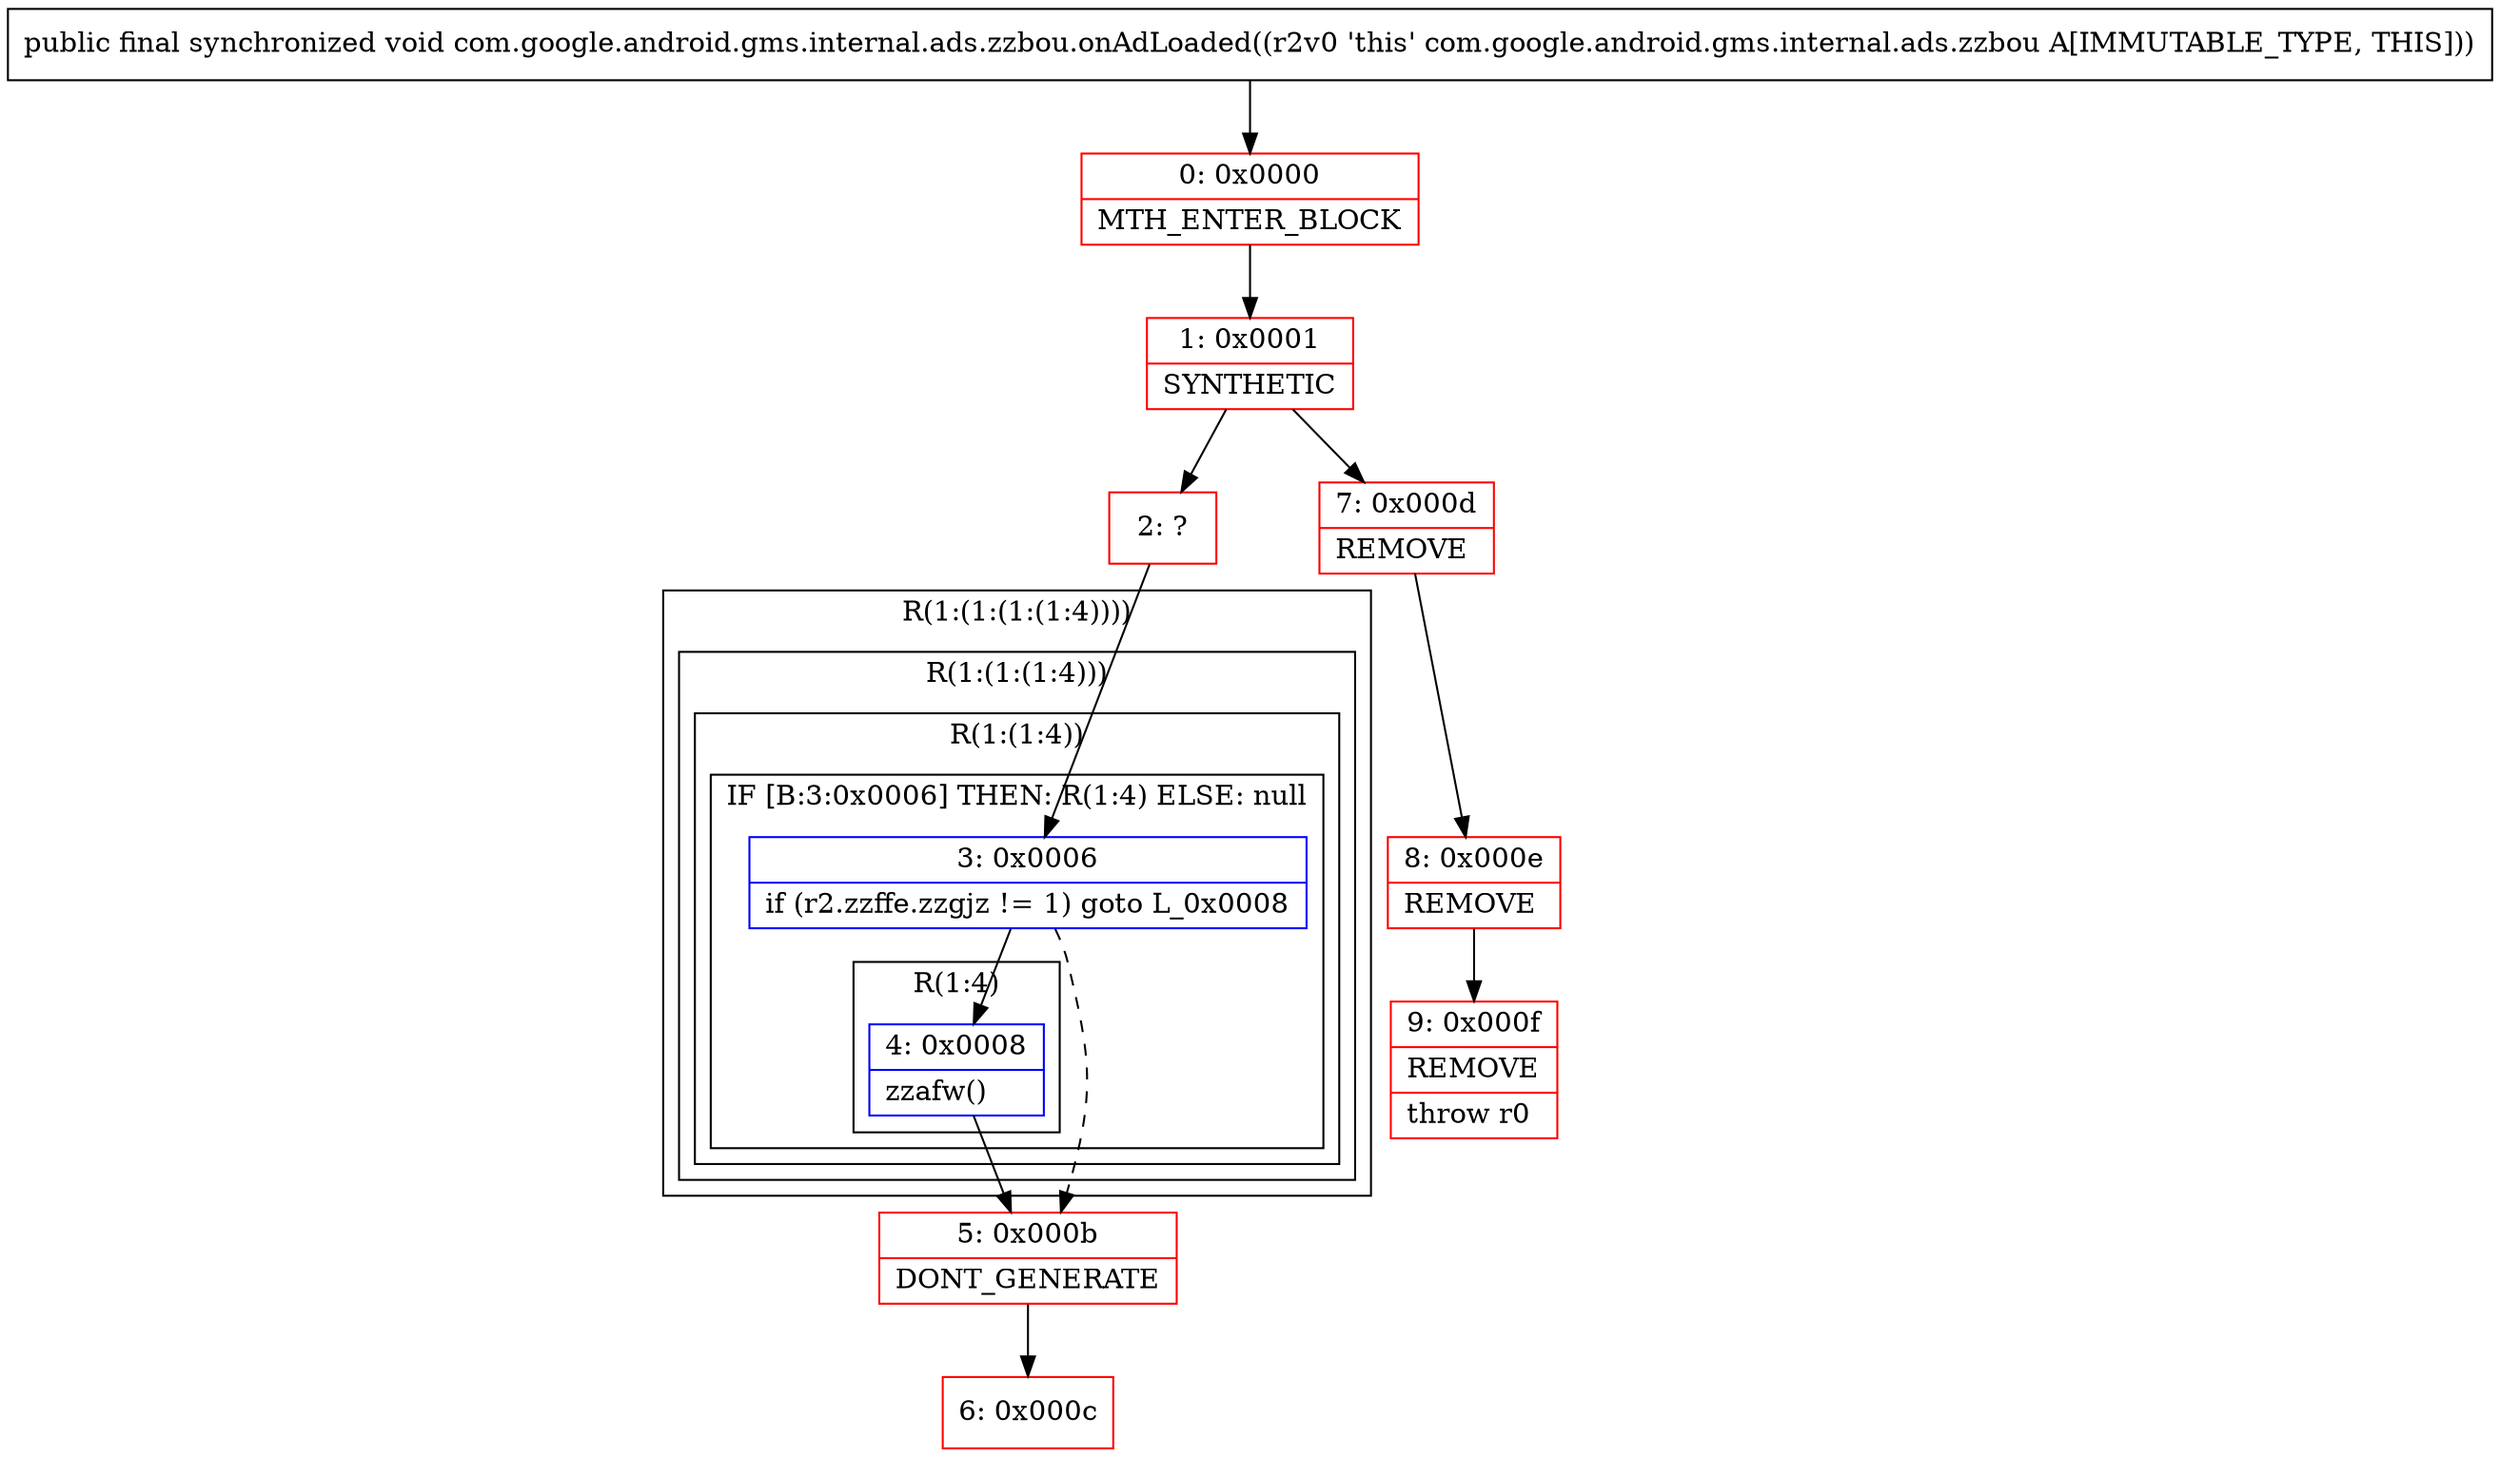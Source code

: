 digraph "CFG forcom.google.android.gms.internal.ads.zzbou.onAdLoaded()V" {
subgraph cluster_Region_477174323 {
label = "R(1:(1:(1:(1:4))))";
node [shape=record,color=blue];
subgraph cluster_Region_1718091667 {
label = "R(1:(1:(1:4)))";
node [shape=record,color=blue];
subgraph cluster_Region_814326044 {
label = "R(1:(1:4))";
node [shape=record,color=blue];
subgraph cluster_IfRegion_994748223 {
label = "IF [B:3:0x0006] THEN: R(1:4) ELSE: null";
node [shape=record,color=blue];
Node_3 [shape=record,label="{3\:\ 0x0006|if (r2.zzffe.zzgjz != 1) goto L_0x0008\l}"];
subgraph cluster_Region_796824295 {
label = "R(1:4)";
node [shape=record,color=blue];
Node_4 [shape=record,label="{4\:\ 0x0008|zzafw()\l}"];
}
}
}
}
}
Node_0 [shape=record,color=red,label="{0\:\ 0x0000|MTH_ENTER_BLOCK\l}"];
Node_1 [shape=record,color=red,label="{1\:\ 0x0001|SYNTHETIC\l}"];
Node_2 [shape=record,color=red,label="{2\:\ ?}"];
Node_5 [shape=record,color=red,label="{5\:\ 0x000b|DONT_GENERATE\l}"];
Node_6 [shape=record,color=red,label="{6\:\ 0x000c}"];
Node_7 [shape=record,color=red,label="{7\:\ 0x000d|REMOVE\l}"];
Node_8 [shape=record,color=red,label="{8\:\ 0x000e|REMOVE\l}"];
Node_9 [shape=record,color=red,label="{9\:\ 0x000f|REMOVE\l|throw r0\l}"];
MethodNode[shape=record,label="{public final synchronized void com.google.android.gms.internal.ads.zzbou.onAdLoaded((r2v0 'this' com.google.android.gms.internal.ads.zzbou A[IMMUTABLE_TYPE, THIS])) }"];
MethodNode -> Node_0;
Node_3 -> Node_4;
Node_3 -> Node_5[style=dashed];
Node_4 -> Node_5;
Node_0 -> Node_1;
Node_1 -> Node_2;
Node_1 -> Node_7;
Node_2 -> Node_3;
Node_5 -> Node_6;
Node_7 -> Node_8;
Node_8 -> Node_9;
}

